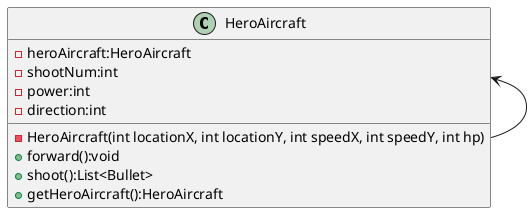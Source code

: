 @startuml
'https://plantuml.com/class-diagram

class HeroAircraft
{
    - heroAircraft:HeroAircraft
    - shootNum:int
    - power:int
    - direction:int
    - HeroAircraft(int locationX, int locationY, int speedX, int speedY, int hp)
    + forward():void
    + shoot():List<Bullet>
    + getHeroAircraft():HeroAircraft
}

HeroAircraft<--HeroAircraft

@enduml